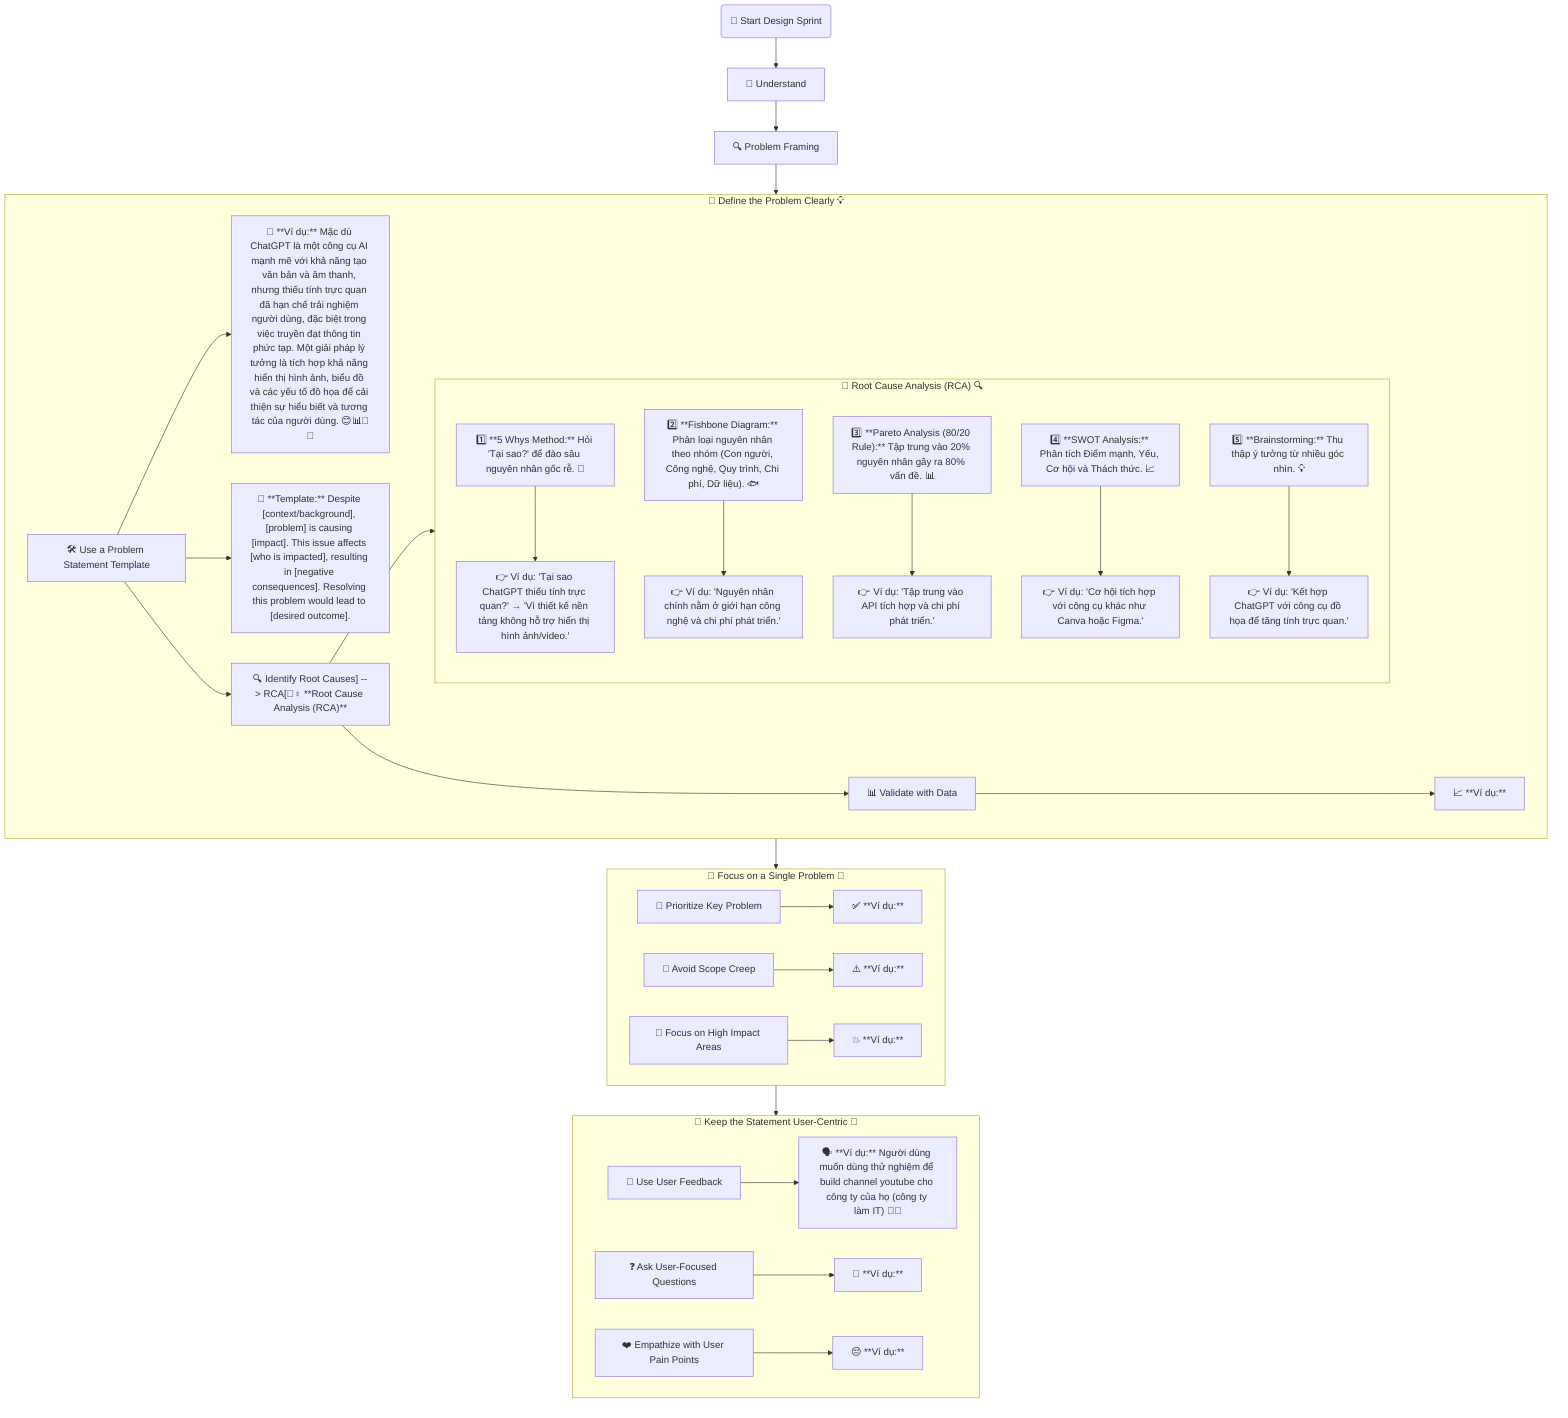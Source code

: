 flowchart TD

    Design_Sprint(🚀 Start Design Sprint) --> Understand["🧠 Understand"]

    Understand --> Problem_Framing["🔍 Problem Framing"]

    %% Define the Problem Clearly
    subgraph A1[📝 Define the Problem Clearly 💡]
        B1[🛠️ Use a Problem Statement Template] --> E1["📄 **Ví dụ:** Mặc dù ChatGPT là một công cụ AI mạnh mẽ với khả năng tạo văn bản và âm thanh, nhưng thiếu tính trực quan đã hạn chế trải nghiệm người dùng, đặc biệt trong việc truyền đạt thông tin phức tạp. Một giải pháp lý tưởng là tích hợp khả năng hiển thị hình ảnh, biểu đồ và các yếu tố đồ họa để cải thiện sự hiểu biết và tương tác của người dùng. 😊📊🎯💡"]
        B1 --> E4["📄 **Template:** Despite [context/background], [problem] is causing [impact]. This issue affects [who is impacted], resulting in [negative consequences]. Resolving this problem would lead to [desired outcome]."]
        B2["🔍 Identify Root Causes] --> RCA[🕵️‍♀️ **Root Cause Analysis (RCA)**"]

        subgraph RCA["🧠 Root Cause Analysis (RCA) 🔍"]
            RCA1["1️⃣ **5 Whys Method:** Hỏi 'Tại sao?' để đào sâu nguyên nhân gốc rễ. 🧐"] --> RCAD1["👉 Ví dụ: 'Tại sao ChatGPT thiếu tính trực quan?' → 'Vì thiết kế nền tảng không hỗ trợ hiển thị hình ảnh/video.'"]
            RCA2["2️⃣ **Fishbone Diagram:** Phân loại nguyên nhân theo nhóm (Con người, Công nghệ, Quy trình, Chi phí, Dữ liệu). 🐟"] --> RCAD2["👉 Ví dụ: 'Nguyên nhân chính nằm ở giới hạn công nghệ và chi phí phát triển.'"]
            RCA3["3️⃣ **Pareto Analysis (80/20 Rule):** Tập trung vào 20% nguyên nhân gây ra 80% vấn đề. 📊"] --> RCAD3["👉 Ví dụ: 'Tập trung vào API tích hợp và chi phí phát triển.'"]
            RCA4["4️⃣ **SWOT Analysis:** Phân tích Điểm mạnh, Yếu, Cơ hội và Thách thức. 📈"] --> RCAD4["👉 Ví dụ: 'Cơ hội tích hợp với công cụ khác như Canva hoặc Figma.'"]
            RCA5["5️⃣ **Brainstorming:** Thu thập ý tưởng từ nhiều góc nhìn. 💡"] --> RCAD5["👉 Ví dụ: 'Kết hợp ChatGPT với công cụ đồ họa để tăng tính trực quan.'"]
        end

        B3[📊 Validate with Data] --> E3["📈 **Ví dụ:** "]
    end

    %% Focus on a Single Problem
    subgraph A2[🎯 Focus on a Single Problem 🎯]
        C1[📌 Prioritize Key Problem] --> F1["✅ **Ví dụ:** "]
        C2[🚫 Avoid Scope Creep] --> F2["⚠️ **Ví dụ:** "]
        C3[📍 Focus on High Impact Areas] --> F3["💥 **Ví dụ:** "]
    end

    %% Keep the Statement User-Centric
    subgraph A3[👤 Keep the Statement User-Centric 💬]
        D1[📢 Use User Feedback] --> G1["🗣️ **Ví dụ:** Người dùng muốn dùng thử nghiệm để build channel youtube cho công ty của họ (công ty làm IT) 💬✅"]
        D2[❓ Ask User-Focused Questions] --> G2["🤔 **Ví dụ:** "]
        D3[❤️ Empathize with User Pain Points] --> G3["😔 **Ví dụ:** "]
    end

    B1 --> B2 --> B3
    B2 --> RCA

    %% Connect Subgraphs in Order
    Problem_Framing --> A1 --> A2 --> A3